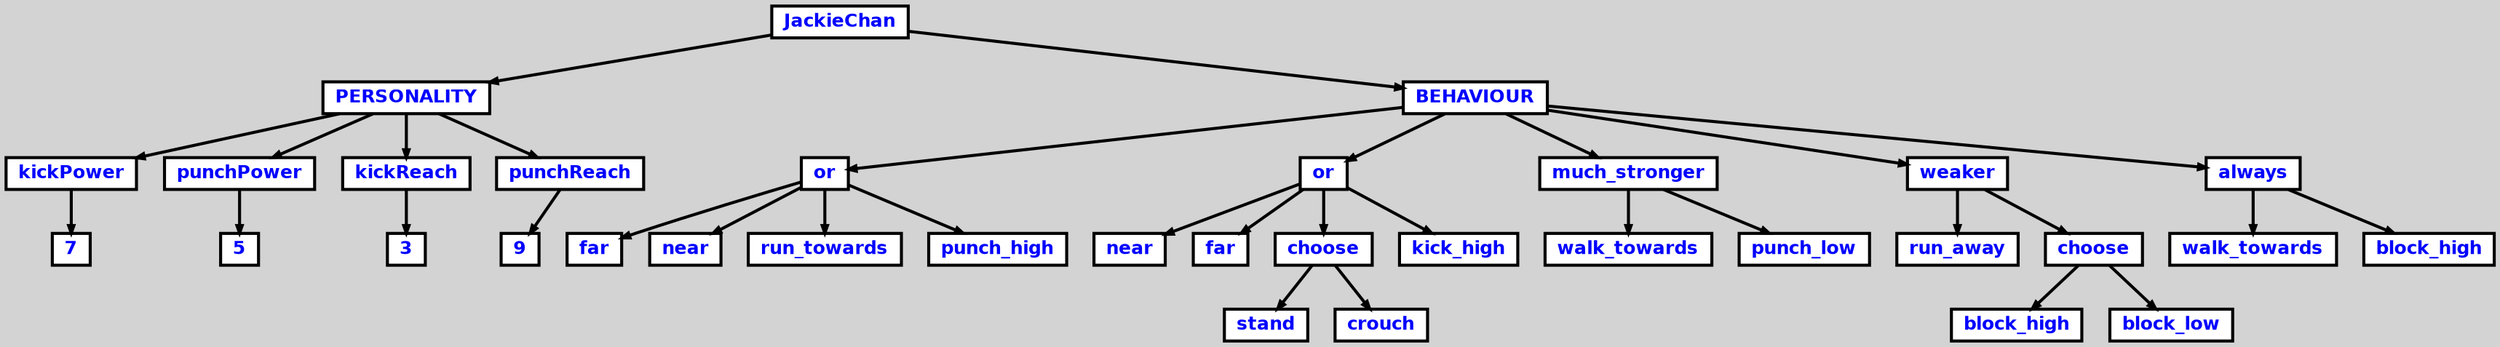 digraph {

	ordering=out;
	ranksep=.4;
	bgcolor="lightgrey"; node [shape=box, fixedsize=false, fontsize=12, fontname="Helvetica-bold", fontcolor="blue"
		width=.25, height=.25, color="black", fillcolor="white", style="filled, solid, bold"];
	edge [arrowsize=.5, color="black", style="bold"]

  n0 [label="JackieChan"];
  n1 [label="PERSONALITY"];
  n1 [label="PERSONALITY"];
  n2 [label="kickPower"];
  n2 [label="kickPower"];
  n3 [label="7"];
  n4 [label="punchPower"];
  n4 [label="punchPower"];
  n5 [label="5"];
  n6 [label="kickReach"];
  n6 [label="kickReach"];
  n7 [label="3"];
  n8 [label="punchReach"];
  n8 [label="punchReach"];
  n9 [label="9"];
  n10 [label="BEHAVIOUR"];
  n10 [label="BEHAVIOUR"];
  n11 [label="or"];
  n11 [label="or"];
  n12 [label="far"];
  n13 [label="near"];
  n14 [label="run_towards"];
  n15 [label="punch_high"];
  n16 [label="or"];
  n16 [label="or"];
  n17 [label="near"];
  n18 [label="far"];
  n19 [label="choose"];
  n19 [label="choose"];
  n20 [label="stand"];
  n21 [label="crouch"];
  n22 [label="kick_high"];
  n23 [label="much_stronger"];
  n23 [label="much_stronger"];
  n24 [label="walk_towards"];
  n25 [label="punch_low"];
  n26 [label="weaker"];
  n26 [label="weaker"];
  n27 [label="run_away"];
  n28 [label="choose"];
  n28 [label="choose"];
  n29 [label="block_high"];
  n30 [label="block_low"];
  n31 [label="always"];
  n31 [label="always"];
  n32 [label="walk_towards"];
  n33 [label="block_high"];

  n0 -> n1 // "JackieChan" -> "PERSONALITY"
  n1 -> n2 // "PERSONALITY" -> "kickPower"
  n2 -> n3 // "kickPower" -> "7"
  n1 -> n4 // "PERSONALITY" -> "punchPower"
  n4 -> n5 // "punchPower" -> "5"
  n1 -> n6 // "PERSONALITY" -> "kickReach"
  n6 -> n7 // "kickReach" -> "3"
  n1 -> n8 // "PERSONALITY" -> "punchReach"
  n8 -> n9 // "punchReach" -> "9"
  n0 -> n10 // "JackieChan" -> "BEHAVIOUR"
  n10 -> n11 // "BEHAVIOUR" -> "or"
  n11 -> n12 // "or" -> "far"
  n11 -> n13 // "or" -> "near"
  n11 -> n14 // "or" -> "run_towards"
  n11 -> n15 // "or" -> "punch_high"
  n10 -> n16 // "BEHAVIOUR" -> "or"
  n16 -> n17 // "or" -> "near"
  n16 -> n18 // "or" -> "far"
  n16 -> n19 // "or" -> "choose"
  n19 -> n20 // "choose" -> "stand"
  n19 -> n21 // "choose" -> "crouch"
  n16 -> n22 // "or" -> "kick_high"
  n10 -> n23 // "BEHAVIOUR" -> "much_stronger"
  n23 -> n24 // "much_stronger" -> "walk_towards"
  n23 -> n25 // "much_stronger" -> "punch_low"
  n10 -> n26 // "BEHAVIOUR" -> "weaker"
  n26 -> n27 // "weaker" -> "run_away"
  n26 -> n28 // "weaker" -> "choose"
  n28 -> n29 // "choose" -> "block_high"
  n28 -> n30 // "choose" -> "block_low"
  n10 -> n31 // "BEHAVIOUR" -> "always"
  n31 -> n32 // "always" -> "walk_towards"
  n31 -> n33 // "always" -> "block_high"

}

